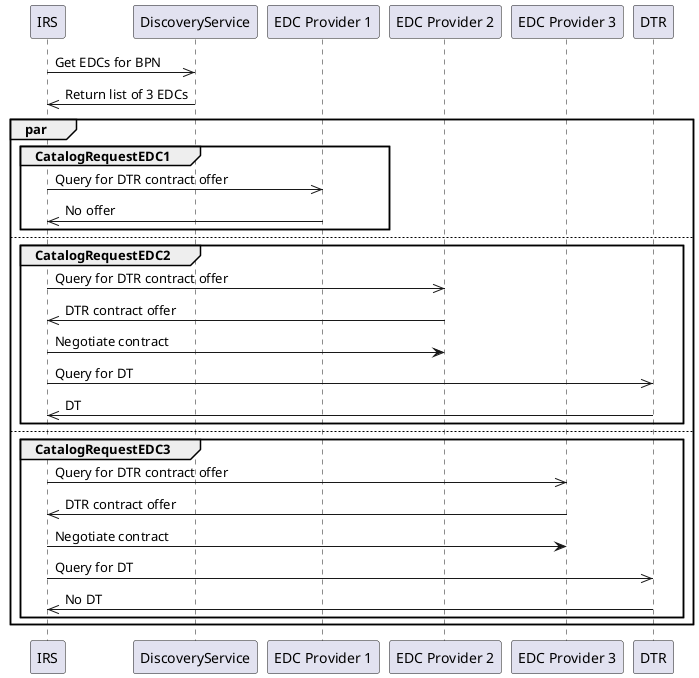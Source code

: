 @startuml
participant IRS
participant DiscoveryService
participant "EDC Provider 1" as EDCProvider1
participant "EDC Provider 2" as EDCProvider2
participant "EDC Provider 3" as EDCProvider3
participant "DTR" as DTR

IRS ->> DiscoveryService: Get EDCs for BPN
DiscoveryService ->> IRS: Return list of 3 EDCs

par
    group CatalogRequestEDC1
        IRS ->> EDCProvider1: Query for DTR contract offer
        EDCProvider1 ->> IRS: No offer
    end

    else

    group CatalogRequestEDC2
        IRS ->> EDCProvider2: Query for DTR contract offer
        EDCProvider2 ->> IRS: DTR contract offer
        IRS -> EDCProvider2: Negotiate contract
        IRS ->> DTR: Query for DT
        DTR ->> IRS: DT
    end

    else

    group CatalogRequestEDC3
        IRS ->> EDCProvider3: Query for DTR contract offer
        EDCProvider3 ->> IRS: DTR contract offer
        IRS -> EDCProvider3: Negotiate contract
        IRS ->> DTR: Query for DT
        DTR ->> IRS: No DT
    end
end
@enduml
